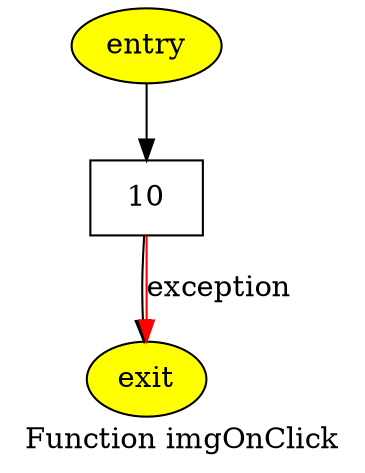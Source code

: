 digraph CFG {
node [shape="box"]
label = "Function imgOnClick"
n12 [label="entry", shape="ellipse", style="filled", fillcolor="yellow"]
n13 [label="10"]
n14 [label="exit", shape="ellipse", style="filled", fillcolor="yellow"]
n12 -> n13 []
n13 -> n14 []
n13 -> n14 [color="red", label="exception"]
}